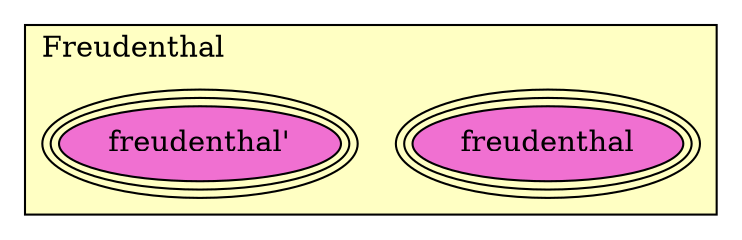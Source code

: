 digraph HoTT_Homotopy_Freudenthal {
  graph [ratio=0.5]
  node [style=filled]
Freudenthal_freudenthal [label="freudenthal", URL=<Freudenthal.html#freudenthal>, peripheries=3, fillcolor="#F070D1"] ;
Freudenthal_freudenthal_ [label="freudenthal'", URL=<Freudenthal.html#freudenthal'>, peripheries=3, fillcolor="#F070D1"] ;
subgraph cluster_Freudenthal { label="Freudenthal"; fillcolor="#FFFFC3"; labeljust=l; style=filled 
Freudenthal_freudenthal_; Freudenthal_freudenthal; };
} /* END */
